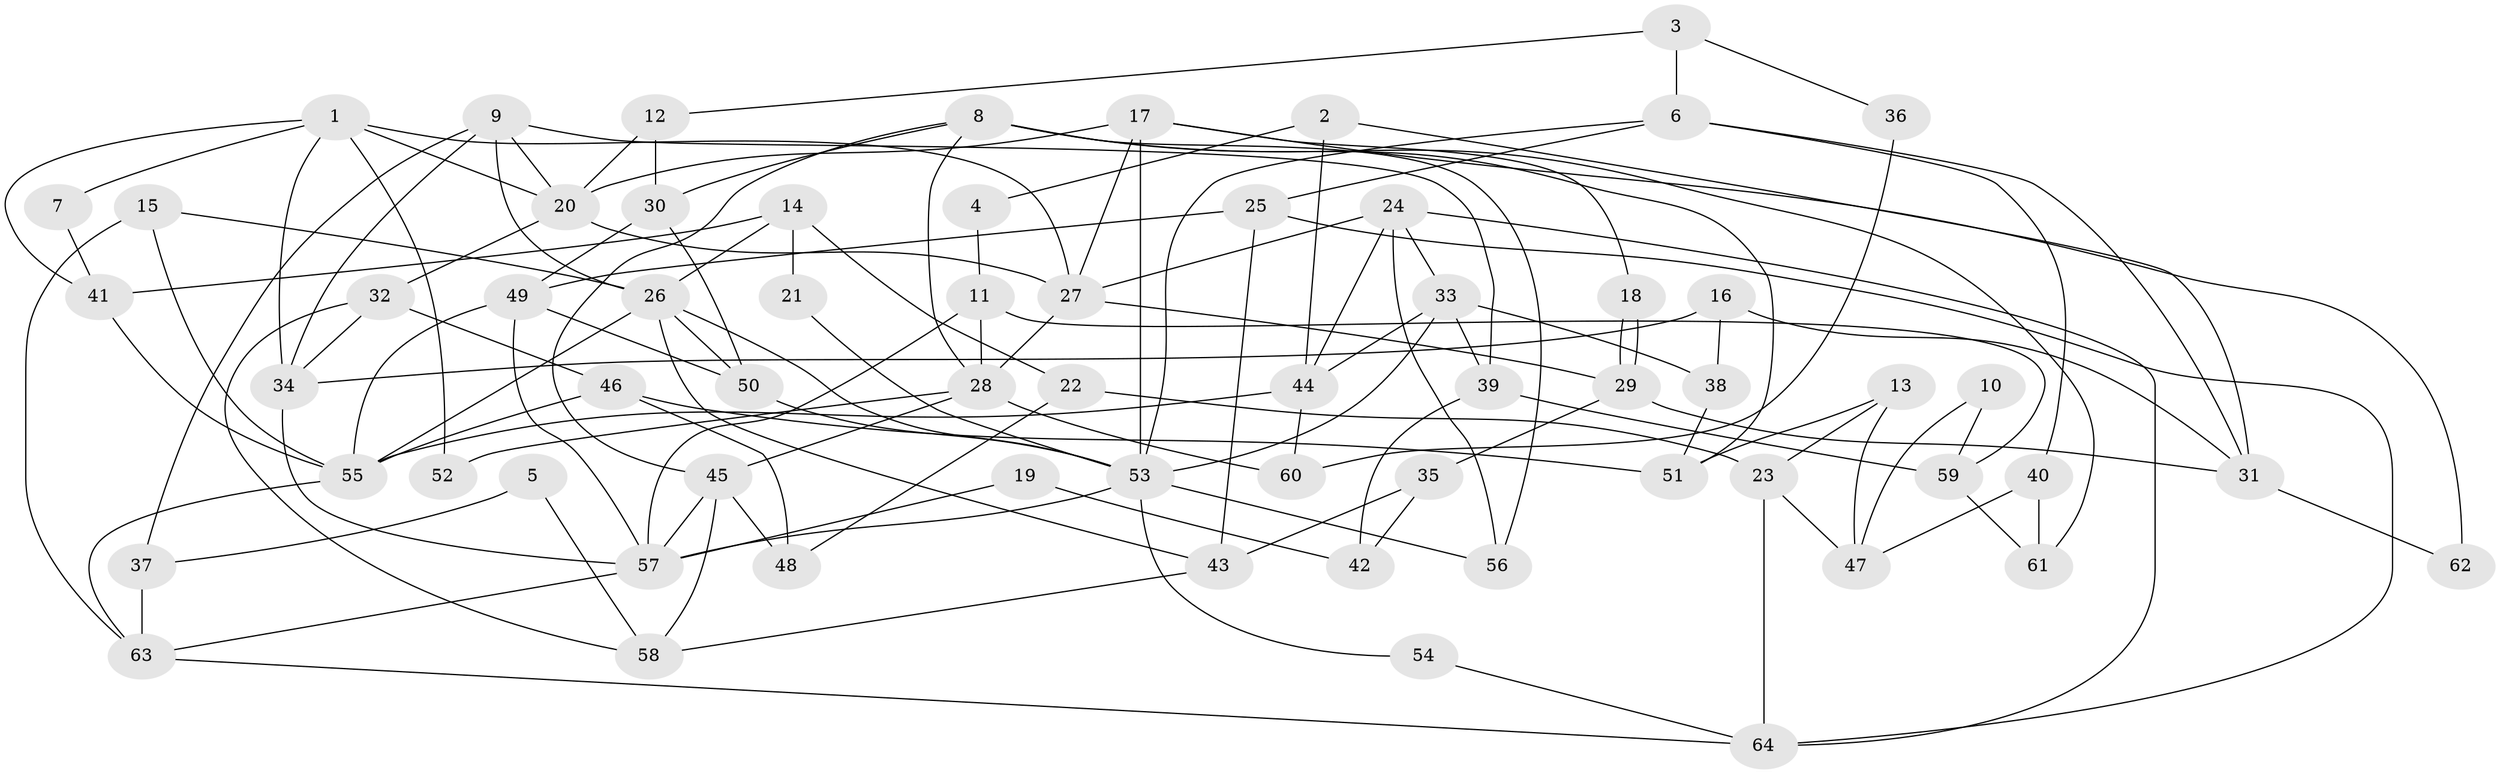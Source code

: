 // Generated by graph-tools (version 1.1) at 2025/11/02/27/25 16:11:17]
// undirected, 64 vertices, 128 edges
graph export_dot {
graph [start="1"]
  node [color=gray90,style=filled];
  1;
  2;
  3;
  4;
  5;
  6;
  7;
  8;
  9;
  10;
  11;
  12;
  13;
  14;
  15;
  16;
  17;
  18;
  19;
  20;
  21;
  22;
  23;
  24;
  25;
  26;
  27;
  28;
  29;
  30;
  31;
  32;
  33;
  34;
  35;
  36;
  37;
  38;
  39;
  40;
  41;
  42;
  43;
  44;
  45;
  46;
  47;
  48;
  49;
  50;
  51;
  52;
  53;
  54;
  55;
  56;
  57;
  58;
  59;
  60;
  61;
  62;
  63;
  64;
  1 -- 20;
  1 -- 34;
  1 -- 7;
  1 -- 27;
  1 -- 41;
  1 -- 52;
  2 -- 31;
  2 -- 44;
  2 -- 4;
  3 -- 6;
  3 -- 12;
  3 -- 36;
  4 -- 11;
  5 -- 37;
  5 -- 58;
  6 -- 25;
  6 -- 31;
  6 -- 40;
  6 -- 53;
  7 -- 41;
  8 -- 56;
  8 -- 45;
  8 -- 28;
  8 -- 30;
  8 -- 51;
  8 -- 61;
  9 -- 20;
  9 -- 26;
  9 -- 34;
  9 -- 37;
  9 -- 39;
  10 -- 59;
  10 -- 47;
  11 -- 57;
  11 -- 59;
  11 -- 28;
  12 -- 20;
  12 -- 30;
  13 -- 51;
  13 -- 23;
  13 -- 47;
  14 -- 41;
  14 -- 26;
  14 -- 21;
  14 -- 22;
  15 -- 26;
  15 -- 63;
  15 -- 55;
  16 -- 38;
  16 -- 34;
  16 -- 31;
  17 -- 27;
  17 -- 53;
  17 -- 18;
  17 -- 20;
  17 -- 62;
  18 -- 29;
  18 -- 29;
  19 -- 42;
  19 -- 57;
  20 -- 27;
  20 -- 32;
  21 -- 53;
  22 -- 48;
  22 -- 23;
  23 -- 64;
  23 -- 47;
  24 -- 27;
  24 -- 64;
  24 -- 33;
  24 -- 44;
  24 -- 56;
  25 -- 43;
  25 -- 49;
  25 -- 64;
  26 -- 53;
  26 -- 55;
  26 -- 43;
  26 -- 50;
  27 -- 28;
  27 -- 29;
  28 -- 45;
  28 -- 52;
  28 -- 60;
  29 -- 31;
  29 -- 35;
  30 -- 50;
  30 -- 49;
  31 -- 62;
  32 -- 34;
  32 -- 46;
  32 -- 58;
  33 -- 44;
  33 -- 38;
  33 -- 39;
  33 -- 53;
  34 -- 57;
  35 -- 43;
  35 -- 42;
  36 -- 60;
  37 -- 63;
  38 -- 51;
  39 -- 42;
  39 -- 59;
  40 -- 47;
  40 -- 61;
  41 -- 55;
  43 -- 58;
  44 -- 55;
  44 -- 60;
  45 -- 57;
  45 -- 48;
  45 -- 58;
  46 -- 55;
  46 -- 48;
  46 -- 51;
  49 -- 50;
  49 -- 55;
  49 -- 57;
  50 -- 53;
  53 -- 54;
  53 -- 56;
  53 -- 57;
  54 -- 64;
  55 -- 63;
  57 -- 63;
  59 -- 61;
  63 -- 64;
}
